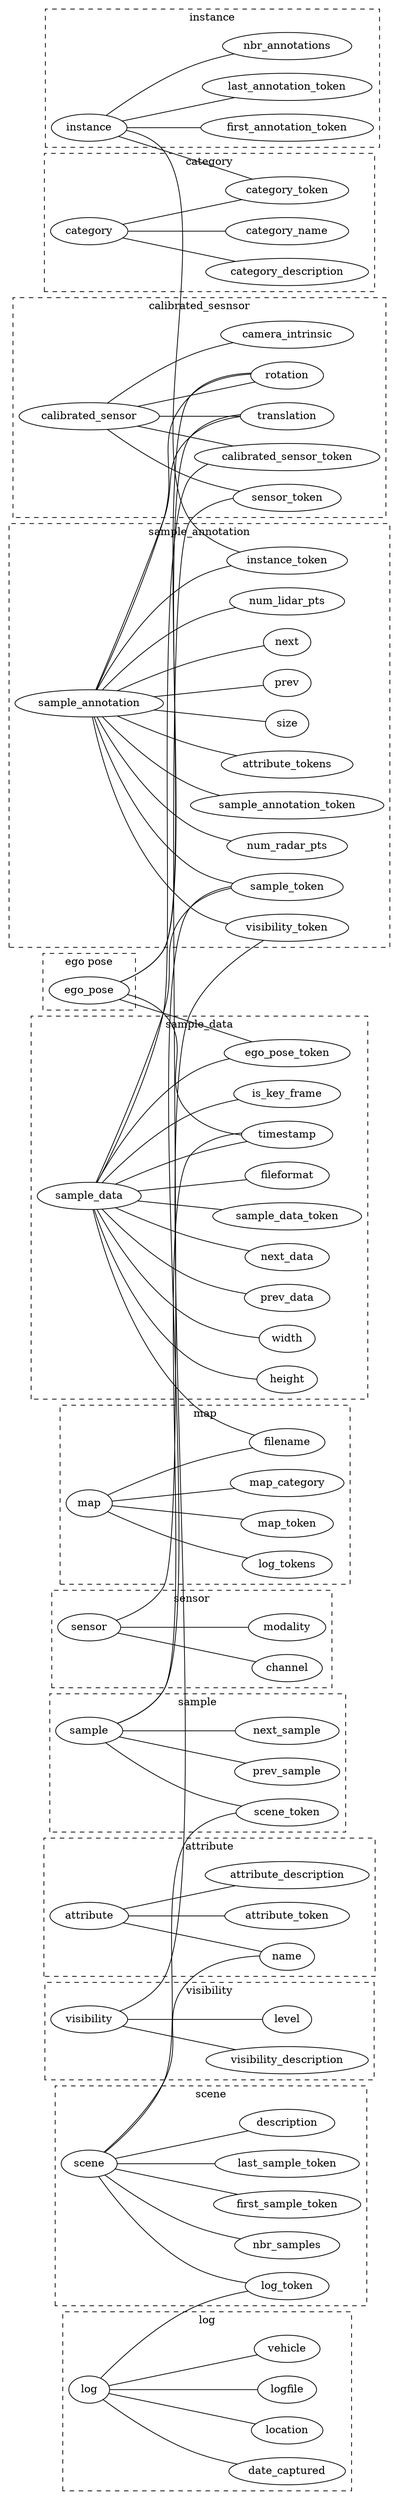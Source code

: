 graph G {
	rankdir="LR"
	subgraph cluster_calibrated_sensor {
		calibrated_sensor -- calibrated_sensor_token
		calibrated_sensor -- sensor_token
		calibrated_sensor -- translation
		calibrated_sensor -- rotation
		calibrated_sensor -- camera_intrinsic
		label="calibrated_sesnsor"
		graph[style=dashed];
	}
	subgraph cluster_category {
		category -- category_token
		category -- category_name
		category -- category_description
		label="category"
		graph[style=dashed]
	}
	subgraph cluster_sample_annotation {
		sample_annotation -- sample_annotation_token
		sample_annotation -- sample_token
		sample_annotation -- instance_token
		sample_annotation -- visibility_token
		sample_annotation -- attribute_tokens
		sample_annotation -- translation
		sample_annotation -- size
		sample_annotation -- rotation
		sample_annotation -- prev
		sample_annotation -- next
		sample_annotation -- num_lidar_pts
		sample_annotation -- num_radar_pts
		label="sample_annotation"
		graph[style=dashed]
	}
	subgraph cluster_instance {
		instance -- instance_token
		instance -- category_token
		instance -- nbr_annotations
		instance -- first_annotation_token
		instance -- last_annotation_token
		label="instance"
		graph[style=dashed]
	}
	subgraph cluster_map {
		map -- map_category
		map -- map_token
		map -- filename
		map -- log_tokens
		label="map"
		graph[style=dashed]
	}
	subgraph cluster_sample_data {
		sample_data -- sample_data_token
		sample_data -- sample_token
		sample_data -- ego_pose_token
		sample_data -- calibrated_sensor_token
		sample_data -- timestamp
		sample_data -- fileformat
		sample_data -- is_key_frame
		sample_data -- height
		sample_data -- width
		sample_data -- filename
		sample_data -- prev_data
		sample_data -- next_data
		label="sample_data"
		graph[style=dashed]
	}
	subgraph cluster_sensor {
		sensor -- sensor_token
		sensor -- channel
		sensor -- modality
		label="sensor"
		graph[style=dashed]
	}
	subgraph cluster_attribute {
		attribute -- attribute_token
		attribute -- name
		attribute -- attribute_description
		label="attribute"
		graph[style=dashed]
	}
	subgraph cluster_sample{
		sample -- sample_token
		sample -- timestamp
		sample -- prev_sample
		sample -- next_sample
		sample -- scene_token
		label="sample"
		graph[style=dashed]
		
	}
	subgraph cluster_scene {
		scene -- scene_token
		scene -- log_token
		scene -- nbr_samples
		scene -- first_sample_token
		scene -- last_sample_token
		scene -- name
		scene -- description
		label="scene"
		graph[style=dashed]
	}
	subgraph cluster_ego_pose {
		ego_pose -- ego_pose_token
		ego_pose -- timestamp
		ego_pose -- rotation
		ego_pose -- translation
		label="ego pose"
		graph[style=dashed]
	}
	subgraph cluster_log {
		log -- log_token
		log -- logfile
		log -- vehicle
		log -- date_captured
		log -- location
		label="log"
		graph[style=dashed]
	}
	
	subgraph cluster_visibility {
		visibility -- visibility_description
		visibility -- visibility_token
		visibility -- level
		label="visibility"
		graph[style=dashed]
	}
}









































